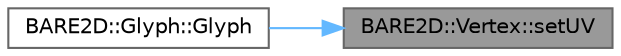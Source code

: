 digraph "BARE2D::Vertex::setUV"
{
 // INTERACTIVE_SVG=YES
 // LATEX_PDF_SIZE
  bgcolor="transparent";
  edge [fontname=Helvetica,fontsize=10,labelfontname=Helvetica,labelfontsize=10];
  node [fontname=Helvetica,fontsize=10,shape=box,height=0.2,width=0.4];
  rankdir="RL";
  Node1 [label="BARE2D::Vertex::setUV",height=0.2,width=0.4,color="gray40", fillcolor="grey60", style="filled", fontcolor="black",tooltip="Sets the UV coords/dimensions."];
  Node1 -> Node2 [dir="back",color="steelblue1",style="solid"];
  Node2 [label="BARE2D::Glyph::Glyph",height=0.2,width=0.4,color="grey40", fillcolor="white", style="filled",URL="$class_b_a_r_e2_d_1_1_glyph.html#a082649e9c11e7dcb7efb885905a0ecfa",tooltip=" "];
}
